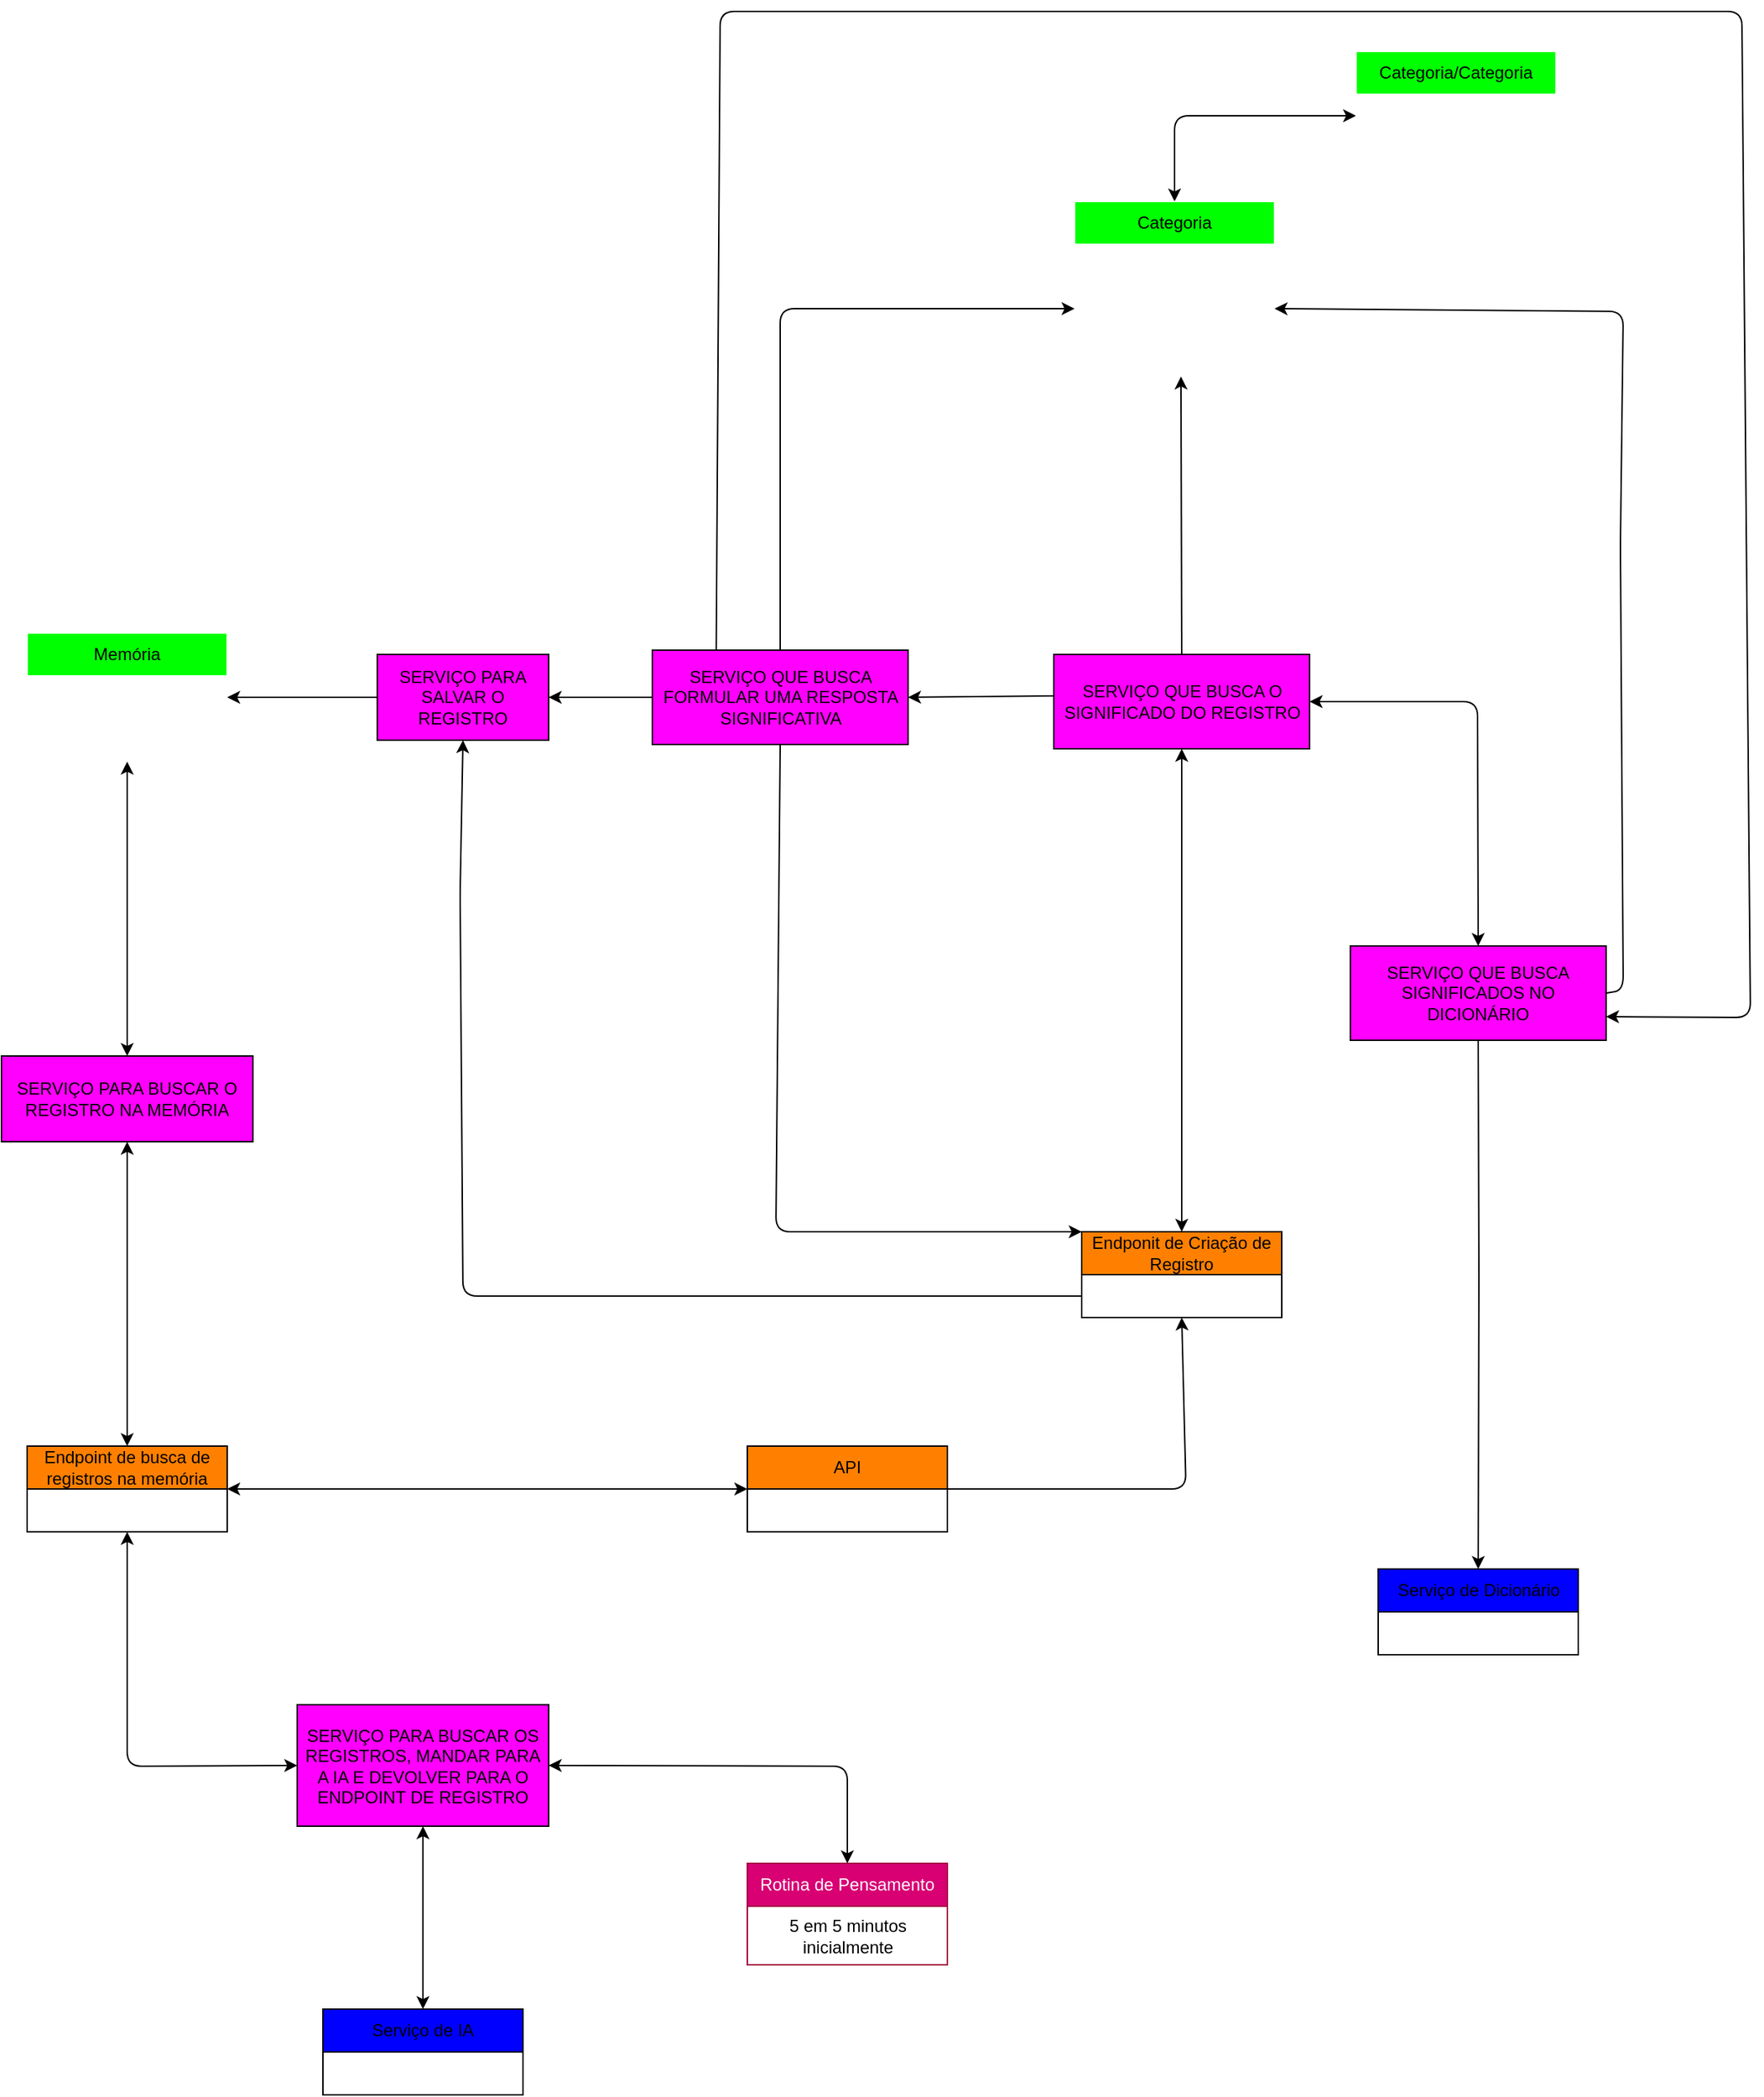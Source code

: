 <mxfile>
    <diagram name="Page-1" id="5f0bae14-7c28-e335-631c-24af17079c00">
        <mxGraphModel dx="863" dy="1443" grid="0" gridSize="10" guides="1" tooltips="1" connect="1" arrows="1" fold="1" page="1" pageScale="1" pageWidth="1100" pageHeight="850" background="none" math="0" shadow="0">
            <root>
                <mxCell id="0"/>
                <mxCell id="1" parent="0"/>
                <mxCell id="202" value="" style="edgeStyle=none;html=1;" parent="1" edge="1">
                    <mxGeometry relative="1" as="geometry">
                        <mxPoint x="447" y="502" as="sourcePoint"/>
                    </mxGeometry>
                </mxCell>
                <mxCell id="216" style="edgeStyle=none;html=1;exitX=0;exitY=0.5;exitDx=0;exitDy=0;entryX=1;entryY=0.5;entryDx=0;entryDy=0;" parent="1" edge="1">
                    <mxGeometry relative="1" as="geometry">
                        <mxPoint x="278" y="254" as="targetPoint"/>
                    </mxGeometry>
                </mxCell>
                <mxCell id="217" style="edgeStyle=none;html=1;entryX=0.5;entryY=0;entryDx=0;entryDy=0;" parent="1" edge="1">
                    <mxGeometry relative="1" as="geometry">
                        <mxPoint x="445.769" y="284" as="sourcePoint"/>
                    </mxGeometry>
                </mxCell>
                <mxCell id="236" value="" style="edgeStyle=none;html=1;" parent="1" edge="1">
                    <mxGeometry relative="1" as="geometry">
                        <mxPoint x="515" y="253.11" as="sourcePoint"/>
                    </mxGeometry>
                </mxCell>
                <mxCell id="212" style="edgeStyle=none;html=1;exitX=0.5;exitY=1;exitDx=0;exitDy=0;entryX=0.5;entryY=0;entryDx=0;entryDy=0;" parent="1" edge="1">
                    <mxGeometry relative="1" as="geometry">
                        <mxPoint x="447" y="392" as="sourcePoint"/>
                    </mxGeometry>
                </mxCell>
                <mxCell id="242" value="" style="edgeStyle=none;html=1;fontColor=#FFFFFF;entryX=0.5;entryY=1;entryDx=0;entryDy=0;exitX=1;exitY=0.5;exitDx=0;exitDy=0;" parent="1" source="239" target="241" edge="1">
                    <mxGeometry relative="1" as="geometry">
                        <Array as="points">
                            <mxPoint x="867" y="745"/>
                        </Array>
                    </mxGeometry>
                </mxCell>
                <mxCell id="315" value="" style="edgeStyle=none;html=1;startArrow=classic;startFill=1;" edge="1" parent="1" source="239" target="314">
                    <mxGeometry relative="1" as="geometry"/>
                </mxCell>
                <mxCell id="239" value="API" style="swimlane;fontStyle=0;childLayout=stackLayout;horizontal=1;startSize=30;horizontalStack=0;resizeParent=1;resizeParentMax=0;resizeLast=0;collapsible=1;marginBottom=0;whiteSpace=wrap;html=1;fillColor=#FF8000;" parent="1" vertex="1">
                    <mxGeometry x="560" y="715" width="140" height="60" as="geometry"/>
                </mxCell>
                <mxCell id="296" style="edgeStyle=none;html=1;exitX=0;exitY=0.75;exitDx=0;exitDy=0;entryX=0.5;entryY=1;entryDx=0;entryDy=0;startArrow=none;startFill=0;" parent="1" source="241" target="277" edge="1">
                    <mxGeometry relative="1" as="geometry">
                        <Array as="points">
                            <mxPoint x="361" y="610"/>
                            <mxPoint x="359" y="328"/>
                        </Array>
                    </mxGeometry>
                </mxCell>
                <mxCell id="300" style="edgeStyle=none;html=1;exitX=0.5;exitY=0;exitDx=0;exitDy=0;entryX=0.5;entryY=1;entryDx=0;entryDy=0;startArrow=classic;startFill=1;" parent="1" source="241" target="280" edge="1">
                    <mxGeometry relative="1" as="geometry">
                        <Array as="points"/>
                    </mxGeometry>
                </mxCell>
                <mxCell id="241" value="Endponit de Criação de Registro" style="swimlane;fontStyle=0;childLayout=stackLayout;horizontal=1;startSize=30;horizontalStack=0;resizeParent=1;resizeParentMax=0;resizeLast=0;collapsible=1;marginBottom=0;whiteSpace=wrap;html=1;fillColor=#FF8000;" parent="1" vertex="1">
                    <mxGeometry x="794" y="565" width="140" height="60" as="geometry"/>
                </mxCell>
                <mxCell id="330" style="edgeStyle=none;html=1;exitX=0.5;exitY=0;exitDx=0;exitDy=0;entryX=0;entryY=0.5;entryDx=0;entryDy=0;startArrow=classic;startFill=1;" edge="1" parent="1" source="256" target="326">
                    <mxGeometry relative="1" as="geometry">
                        <Array as="points">
                            <mxPoint x="859" y="-216"/>
                        </Array>
                    </mxGeometry>
                </mxCell>
                <mxCell id="256" value="Categoria" style="swimlane;fontStyle=0;childLayout=stackLayout;horizontal=1;startSize=30;horizontalStack=0;resizeParent=1;resizeParentMax=0;resizeLast=0;collapsible=1;marginBottom=0;whiteSpace=wrap;html=1;labelBackgroundColor=none;strokeColor=#FFFFFF;fontColor=#000000;fillColor=#00FF00;" parent="1" vertex="1">
                    <mxGeometry x="789" y="-156" width="140" height="120" as="geometry"/>
                </mxCell>
                <mxCell id="257" value="nome" style="text;strokeColor=none;fillColor=none;align=left;verticalAlign=middle;spacingLeft=4;spacingRight=4;overflow=hidden;points=[[0,0.5],[1,0.5]];portConstraint=eastwest;rotatable=0;whiteSpace=wrap;html=1;labelBackgroundColor=none;fontColor=#FFFFFF;" parent="256" vertex="1">
                    <mxGeometry y="30" width="140" height="30" as="geometry"/>
                </mxCell>
                <mxCell id="258" value="significado" style="text;strokeColor=none;fillColor=none;align=left;verticalAlign=middle;spacingLeft=4;spacingRight=4;overflow=hidden;points=[[0,0.5],[1,0.5]];portConstraint=eastwest;rotatable=0;whiteSpace=wrap;html=1;labelBackgroundColor=none;fontColor=#FFFFFF;" parent="256" vertex="1">
                    <mxGeometry y="60" width="140" height="30" as="geometry"/>
                </mxCell>
                <mxCell id="259" value="valor" style="text;strokeColor=none;fillColor=none;align=left;verticalAlign=middle;spacingLeft=4;spacingRight=4;overflow=hidden;points=[[0,0.5],[1,0.5]];portConstraint=eastwest;rotatable=0;whiteSpace=wrap;html=1;labelBackgroundColor=none;fontColor=#FFFFFF;" parent="256" vertex="1">
                    <mxGeometry y="90" width="140" height="30" as="geometry"/>
                </mxCell>
                <mxCell id="262" value="Memória" style="swimlane;fontStyle=0;childLayout=stackLayout;horizontal=1;startSize=30;horizontalStack=0;resizeParent=1;resizeParentMax=0;resizeLast=0;collapsible=1;marginBottom=0;whiteSpace=wrap;html=1;labelBackgroundColor=none;strokeColor=#FFFFFF;fontColor=#000000;fillColor=#00FF00;" parent="1" vertex="1">
                    <mxGeometry x="56" y="146" width="140" height="90" as="geometry"/>
                </mxCell>
                <mxCell id="263" value="registro" style="text;strokeColor=none;fillColor=none;align=left;verticalAlign=middle;spacingLeft=4;spacingRight=4;overflow=hidden;points=[[0,0.5],[1,0.5]];portConstraint=eastwest;rotatable=0;whiteSpace=wrap;html=1;labelBackgroundColor=none;fontColor=#FFFFFF;" parent="262" vertex="1">
                    <mxGeometry y="30" width="140" height="30" as="geometry"/>
                </mxCell>
                <mxCell id="264" value="data" style="text;strokeColor=none;fillColor=none;align=left;verticalAlign=middle;spacingLeft=4;spacingRight=4;overflow=hidden;points=[[0,0.5],[1,0.5]];portConstraint=eastwest;rotatable=0;whiteSpace=wrap;html=1;labelBackgroundColor=none;fontColor=#FFFFFF;" parent="262" vertex="1">
                    <mxGeometry y="60" width="140" height="30" as="geometry"/>
                </mxCell>
                <mxCell id="269" value="Serviço de Dicionário" style="swimlane;fontStyle=0;childLayout=stackLayout;horizontal=1;startSize=30;horizontalStack=0;resizeParent=1;resizeParentMax=0;resizeLast=0;collapsible=1;marginBottom=0;whiteSpace=wrap;html=1;fillColor=#0000FF;" parent="1" vertex="1">
                    <mxGeometry x="1001.5" y="801" width="140" height="60" as="geometry"/>
                </mxCell>
                <mxCell id="295" style="edgeStyle=none;html=1;exitX=0;exitY=0.5;exitDx=0;exitDy=0;entryX=1;entryY=0.5;entryDx=0;entryDy=0;startArrow=none;startFill=0;" parent="1" source="277" target="263" edge="1">
                    <mxGeometry relative="1" as="geometry"/>
                </mxCell>
                <mxCell id="277" value="SERVIÇO PARA SALVAR O REGISTRO" style="whiteSpace=wrap;html=1;fillColor=#FF00FF;fontStyle=0;startSize=30;" parent="1" vertex="1">
                    <mxGeometry x="301" y="161" width="120" height="60" as="geometry"/>
                </mxCell>
                <mxCell id="301" style="edgeStyle=none;html=1;exitX=0.5;exitY=0;exitDx=0;exitDy=0;entryX=0.532;entryY=1.083;entryDx=0;entryDy=0;entryPerimeter=0;startArrow=none;startFill=0;" parent="1" source="280" target="259" edge="1">
                    <mxGeometry relative="1" as="geometry">
                        <mxPoint x="864.98" y="-3.01" as="targetPoint"/>
                    </mxGeometry>
                </mxCell>
                <mxCell id="302" style="edgeStyle=none;html=1;exitX=1;exitY=0.5;exitDx=0;exitDy=0;entryX=0.5;entryY=0;entryDx=0;entryDy=0;startArrow=classic;startFill=1;" parent="1" source="280" target="285" edge="1">
                    <mxGeometry relative="1" as="geometry">
                        <Array as="points">
                            <mxPoint x="1071" y="194"/>
                        </Array>
                    </mxGeometry>
                </mxCell>
                <mxCell id="280" value="SERVIÇO QUE BUSCA O SIGNIFICADO DO REGISTRO" style="whiteSpace=wrap;html=1;fillColor=#FF00FF;fontStyle=0;startSize=30;" parent="1" vertex="1">
                    <mxGeometry x="774.5" y="161" width="179" height="66" as="geometry"/>
                </mxCell>
                <mxCell id="303" style="edgeStyle=none;html=1;exitX=0.5;exitY=1;exitDx=0;exitDy=0;entryX=0.5;entryY=0;entryDx=0;entryDy=0;startArrow=none;startFill=0;" parent="1" source="285" target="269" edge="1">
                    <mxGeometry relative="1" as="geometry">
                        <Array as="points">
                            <mxPoint x="1072" y="595"/>
                        </Array>
                    </mxGeometry>
                </mxCell>
                <mxCell id="306" style="edgeStyle=none;html=1;exitX=1;exitY=0.5;exitDx=0;exitDy=0;entryX=1;entryY=0.5;entryDx=0;entryDy=0;startArrow=none;startFill=0;endArrow=classic;endFill=1;" parent="1" source="285" target="258" edge="1">
                    <mxGeometry relative="1" as="geometry">
                        <Array as="points">
                            <mxPoint x="1173" y="396"/>
                            <mxPoint x="1171" y="85"/>
                            <mxPoint x="1173" y="-79"/>
                        </Array>
                    </mxGeometry>
                </mxCell>
                <mxCell id="285" value="SERVIÇO QUE BUSCA SIGNIFICADOS NO DICIONÁRIO" style="whiteSpace=wrap;html=1;fillColor=#FF00FF;fontStyle=0;startSize=30;" parent="1" vertex="1">
                    <mxGeometry x="982" y="365" width="179" height="66" as="geometry"/>
                </mxCell>
                <mxCell id="294" style="edgeStyle=none;html=1;exitX=0.5;exitY=1;exitDx=0;exitDy=0;entryX=0;entryY=0;entryDx=0;entryDy=0;startArrow=none;startFill=0;" parent="1" source="289" target="241" edge="1">
                    <mxGeometry relative="1" as="geometry">
                        <Array as="points">
                            <mxPoint x="580" y="565"/>
                        </Array>
                    </mxGeometry>
                </mxCell>
                <mxCell id="297" style="edgeStyle=none;html=1;exitX=0;exitY=0.5;exitDx=0;exitDy=0;startArrow=none;startFill=0;entryX=1;entryY=0.5;entryDx=0;entryDy=0;" parent="1" source="289" target="277" edge="1">
                    <mxGeometry relative="1" as="geometry">
                        <mxPoint x="492" y="313" as="targetPoint"/>
                    </mxGeometry>
                </mxCell>
                <mxCell id="305" style="edgeStyle=none;html=1;exitX=1;exitY=0.5;exitDx=0;exitDy=0;startArrow=classic;startFill=1;endArrow=none;endFill=0;" parent="1" source="289" edge="1">
                    <mxGeometry relative="1" as="geometry">
                        <mxPoint x="774" y="190" as="targetPoint"/>
                        <Array as="points"/>
                    </mxGeometry>
                </mxCell>
                <mxCell id="307" style="edgeStyle=none;html=1;exitX=0.5;exitY=0;exitDx=0;exitDy=0;entryX=0;entryY=0.5;entryDx=0;entryDy=0;fontColor=#000000;startArrow=none;startFill=0;endArrow=classic;endFill=1;" parent="1" source="289" target="258" edge="1">
                    <mxGeometry relative="1" as="geometry">
                        <Array as="points">
                            <mxPoint x="583" y="-81"/>
                        </Array>
                    </mxGeometry>
                </mxCell>
                <mxCell id="309" style="edgeStyle=none;html=1;exitX=0.25;exitY=0;exitDx=0;exitDy=0;entryX=1;entryY=0.75;entryDx=0;entryDy=0;fontColor=#000000;startArrow=none;startFill=0;endArrow=classic;endFill=1;" parent="1" source="289" target="285" edge="1">
                    <mxGeometry relative="1" as="geometry">
                        <Array as="points">
                            <mxPoint x="541" y="-289"/>
                            <mxPoint x="1256" y="-289"/>
                            <mxPoint x="1262" y="415"/>
                        </Array>
                    </mxGeometry>
                </mxCell>
                <mxCell id="289" value="SERVIÇO QUE BUSCA FORMULAR UMA RESPOSTA SIGNIFICATIVA" style="whiteSpace=wrap;html=1;fillColor=#FF00FF;fontStyle=0;startSize=30;" parent="1" vertex="1">
                    <mxGeometry x="493.5" y="158" width="179" height="66" as="geometry"/>
                </mxCell>
                <mxCell id="332" style="edgeStyle=none;html=1;exitX=0.5;exitY=0;exitDx=0;exitDy=0;entryX=1;entryY=0.5;entryDx=0;entryDy=0;startArrow=classic;startFill=1;" edge="1" parent="1" source="310" target="331">
                    <mxGeometry relative="1" as="geometry">
                        <Array as="points">
                            <mxPoint x="630" y="939"/>
                        </Array>
                    </mxGeometry>
                </mxCell>
                <mxCell id="310" value="Rotina de Pensamento" style="swimlane;fontStyle=0;childLayout=stackLayout;horizontal=1;startSize=30;horizontalStack=0;resizeParent=1;resizeParentMax=0;resizeLast=0;collapsible=1;marginBottom=0;whiteSpace=wrap;html=1;fillColor=#d80073;fontColor=#ffffff;strokeColor=#A50040;" vertex="1" parent="1">
                    <mxGeometry x="560" y="1007" width="140" height="71" as="geometry"/>
                </mxCell>
                <mxCell id="312" value="5 em 5 minutos&lt;br&gt;inicialmente" style="text;html=1;align=center;verticalAlign=middle;resizable=0;points=[];autosize=1;strokeColor=none;fillColor=none;" vertex="1" parent="310">
                    <mxGeometry y="30" width="140" height="41" as="geometry"/>
                </mxCell>
                <mxCell id="319" style="edgeStyle=none;html=1;entryX=0.5;entryY=1;entryDx=0;entryDy=0;startArrow=classic;startFill=1;" edge="1" parent="1" source="314" target="317">
                    <mxGeometry relative="1" as="geometry"/>
                </mxCell>
                <mxCell id="314" value="Endpoint de busca de registros na memória" style="swimlane;fontStyle=0;childLayout=stackLayout;horizontal=1;startSize=30;horizontalStack=0;resizeParent=1;resizeParentMax=0;resizeLast=0;collapsible=1;marginBottom=0;whiteSpace=wrap;html=1;fillColor=#FF8000;" vertex="1" parent="1">
                    <mxGeometry x="56" y="715" width="140" height="60" as="geometry"/>
                </mxCell>
                <mxCell id="320" style="edgeStyle=none;html=1;exitX=0.5;exitY=0;exitDx=0;exitDy=0;startArrow=classic;startFill=1;" edge="1" parent="1" source="317" target="264">
                    <mxGeometry relative="1" as="geometry"/>
                </mxCell>
                <mxCell id="317" value="SERVIÇO PARA BUSCAR O REGISTRO NA MEMÓRIA" style="whiteSpace=wrap;html=1;fillColor=#FF00FF;fontStyle=0;startSize=30;" vertex="1" parent="1">
                    <mxGeometry x="38" y="442" width="176" height="60" as="geometry"/>
                </mxCell>
                <mxCell id="323" value="Serviço de IA" style="swimlane;fontStyle=0;childLayout=stackLayout;horizontal=1;startSize=30;horizontalStack=0;resizeParent=1;resizeParentMax=0;resizeLast=0;collapsible=1;marginBottom=0;whiteSpace=wrap;html=1;fillColor=#0000FF;" vertex="1" parent="1">
                    <mxGeometry x="263" y="1109" width="140" height="60" as="geometry"/>
                </mxCell>
                <mxCell id="325" value="Categoria/Categoria" style="swimlane;fontStyle=0;childLayout=stackLayout;horizontal=1;startSize=30;horizontalStack=0;resizeParent=1;resizeParentMax=0;resizeLast=0;collapsible=1;marginBottom=0;whiteSpace=wrap;html=1;labelBackgroundColor=none;strokeColor=#FFFFFF;fontColor=#000000;fillColor=#00FF00;" vertex="1" parent="1">
                    <mxGeometry x="986" y="-261" width="140" height="90" as="geometry"/>
                </mxCell>
                <mxCell id="326" value="id_sub_categoria" style="text;strokeColor=none;fillColor=none;align=left;verticalAlign=middle;spacingLeft=4;spacingRight=4;overflow=hidden;points=[[0,0.5],[1,0.5]];portConstraint=eastwest;rotatable=0;whiteSpace=wrap;html=1;labelBackgroundColor=none;fontColor=#FFFFFF;" vertex="1" parent="325">
                    <mxGeometry y="30" width="140" height="30" as="geometry"/>
                </mxCell>
                <mxCell id="327" value="id_categoria" style="text;strokeColor=none;fillColor=none;align=left;verticalAlign=middle;spacingLeft=4;spacingRight=4;overflow=hidden;points=[[0,0.5],[1,0.5]];portConstraint=eastwest;rotatable=0;whiteSpace=wrap;html=1;labelBackgroundColor=none;fontColor=#FFFFFF;" vertex="1" parent="325">
                    <mxGeometry y="60" width="140" height="30" as="geometry"/>
                </mxCell>
                <mxCell id="333" style="edgeStyle=none;html=1;exitX=0.5;exitY=1;exitDx=0;exitDy=0;startArrow=classic;startFill=1;entryX=0.5;entryY=0;entryDx=0;entryDy=0;" edge="1" parent="1" source="331" target="323">
                    <mxGeometry relative="1" as="geometry">
                        <mxPoint x="333.273" y="1044" as="targetPoint"/>
                    </mxGeometry>
                </mxCell>
                <mxCell id="334" style="edgeStyle=none;html=1;exitX=0;exitY=0.5;exitDx=0;exitDy=0;startArrow=classic;startFill=1;entryX=0.5;entryY=1;entryDx=0;entryDy=0;" edge="1" parent="1" source="331" target="314">
                    <mxGeometry relative="1" as="geometry">
                        <mxPoint x="123.273" y="820.364" as="targetPoint"/>
                        <Array as="points">
                            <mxPoint x="126" y="939"/>
                        </Array>
                    </mxGeometry>
                </mxCell>
                <mxCell id="331" value="SERVIÇO PARA BUSCAR OS REGISTROS, MANDAR PARA A IA E DEVOLVER PARA O ENDPOINT DE REGISTRO" style="whiteSpace=wrap;html=1;fillColor=#FF00FF;fontStyle=0;startSize=30;" vertex="1" parent="1">
                    <mxGeometry x="245" y="896" width="176" height="85" as="geometry"/>
                </mxCell>
            </root>
        </mxGraphModel>
    </diagram>
</mxfile>